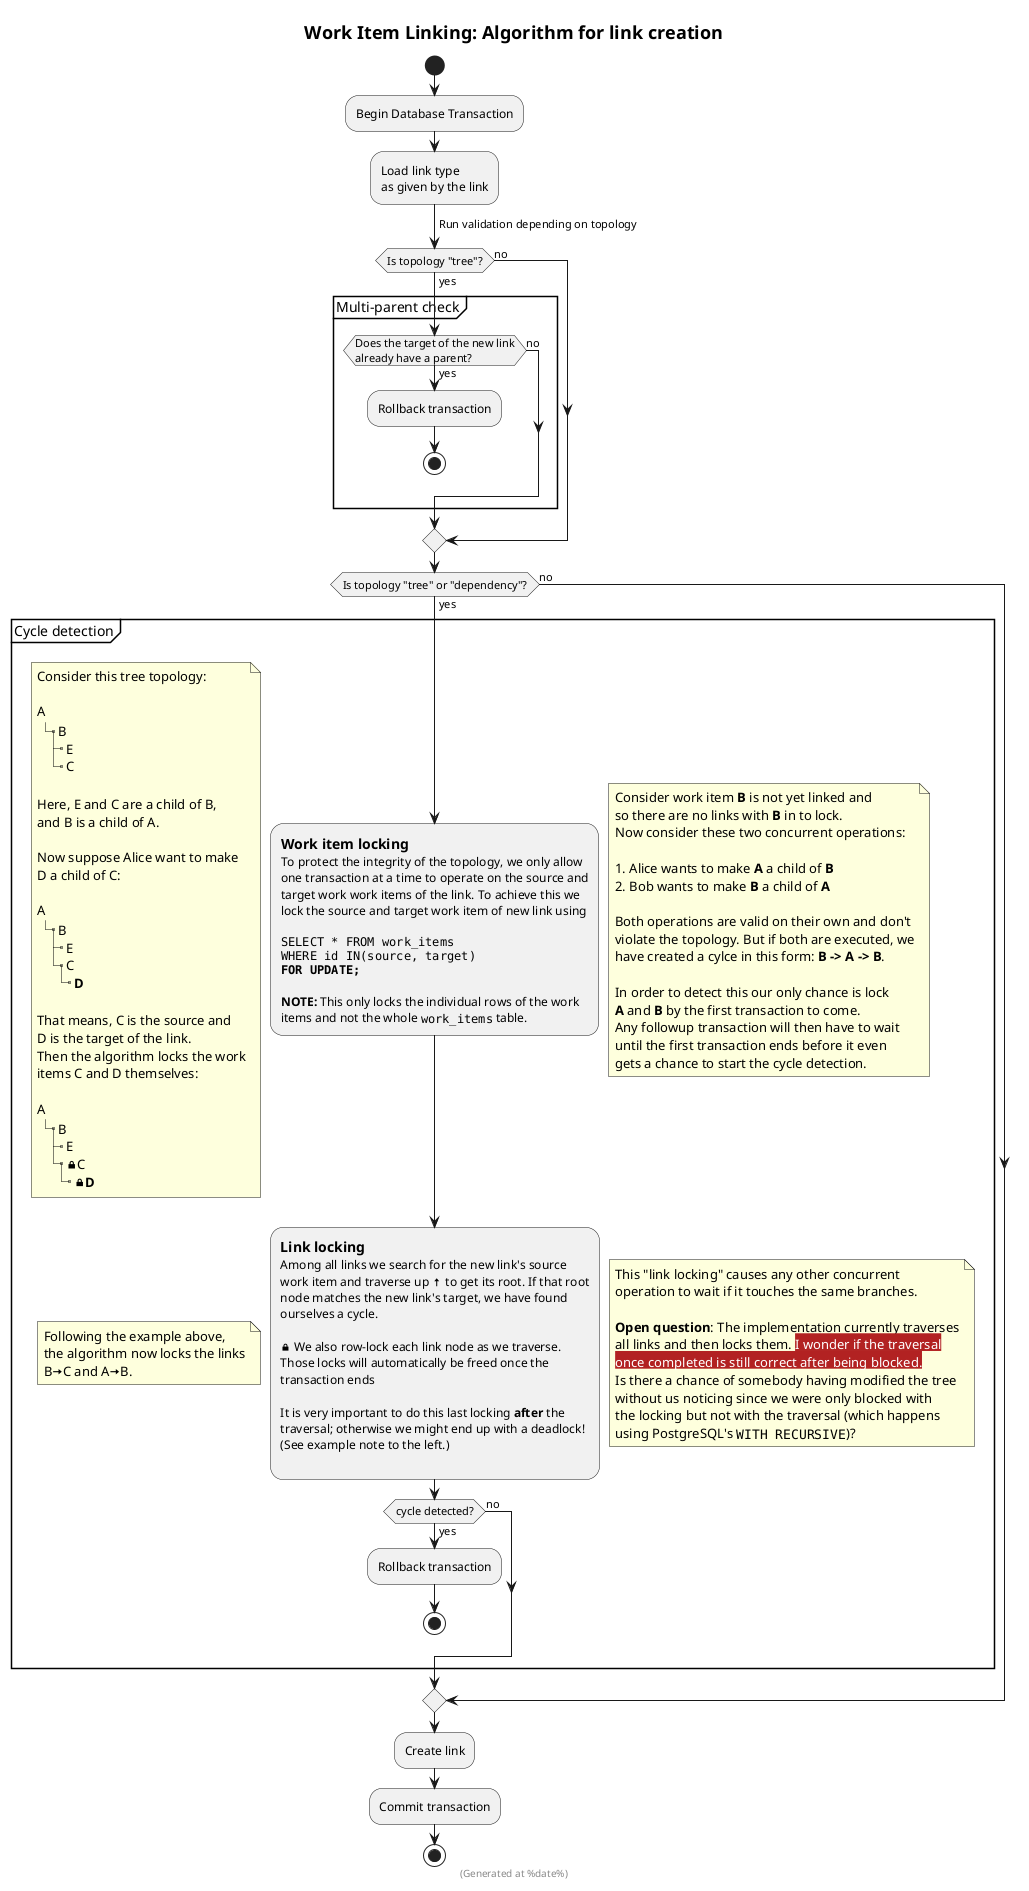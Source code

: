 @startuml

' This is a PlantUML activity diagram.
' To generate a PNG diagram from this file follow these steps:
' $ wget -o plantuml.jar http://sourceforge.net/projects/plantuml/files/plantuml.jar/download
' $ java -jar plantuml.jar -verbose link_creation.puml

skinparam titleBorderRoundCorner 15
skinparam titleBorderThickness 2
skinparam monochrome false

title 
    = Work Item Linking: Algorithm for link creation
end title

footer
(Generated at %date%)
end footer

start
:Begin Database Transaction;
:Load link type
as given by the link;
->Run validation depending on topology;


if (Is topology "tree"?) then (yes)
    partition "Multi-parent check" {        
        if (Does the target of the new link\nalready have a parent?) then (yes)
            :Rollback transaction;
            stop
        else (no)
        endif    
    }
else (no)
endif


if (Is topology "tree" or "dependency"?) then (yes)
    partition "Cycle detection" {
        :== Work item locking
        To protect the integrity of the topology, we only allow
        one transaction at a time to operate on the source and
        target work work items of the link. To achieve this we
        lock the source and target work item of new link using

        ""SELECT * FROM work_items""
        ""WHERE id IN(source, target)""
        **""FOR UPDATE;""**

        **NOTE:** This only locks the individual rows of the work
        items and not the whole ""work_items"" table.;
        note right
            Consider work item **B** is not yet linked and
            so there are no links with **B** in to lock.
            Now consider these two concurrent operations:

            # Alice wants to make **A** a child of **B**
            # Bob wants to make **B** a child of **A**

            Both operations are valid on their own and don't
            violate the topology. But if both are executed, we
            have created a cylce in this form: **B -> A -> B**.

            In order to detect this our only chance is lock
            **A** and **B** by the first transaction to come.
            Any followup transaction will then have to wait
            until the first transaction ends before it even
            gets a chance to start the cycle detection.
        end note
        note left
            Consider this tree topology:

            A
            |_ B
              |_ E
              |_ C

            Here, E and C are a child of B,
            and B is a child of A.
            
            Now suppose Alice want to make
            D a child of C:

            A
            |_ B
              |_ E
              |_ C
                |_ **D**
            
            That means, C is the source and
            D is the target of the link.
            Then the algorithm locks the work
            items C and D themselves:

            A
            |_ B
              |_ E
              |_ <&lock-locked>C
                |_ <&lock-locked>**D**
        end note

        :== Link locking
        Among all links we search for the new link's source
        work item and traverse up <&arrow-top> to get its root. If that root
        node matches the new link's target, we have found
        ourselves a cycle.

        <&lock-locked> We also row-lock each link node as we traverse.
        Those locks will automatically be freed once the
        transaction ends

        It is very important to do this last locking **after** the
        traversal; otherwise we might end up with a deadlock!
        (See example note to the left.)
        ;
        note right
            This "link locking" causes any other concurrent
            operation to wait if it touches the same branches.

            **Open question**: The implementation currently traverses
            all links and then locks them. <back:FireBrick><color:white>I wonder if the traversal
            <back:FireBrick><color:white>once completed is still correct after being blocked.
            Is there a chance of somebody having modified the tree
            without us noticing since we were only blocked with
            the locking but not with the traversal (which happens
            using PostgreSQL's ""WITH RECURSIVE"")?
        end note
        note left
            Following the example above,
            the algorithm now locks the links
            B<&arrow-right>C and A<&arrow-right>B.
        end note

        if (cycle detected?) then (yes)
            :Rollback transaction;
            stop
        else (no)
        endif
    }
else (no)    
endif

:Create link;
:Commit transaction;

stop

@enduml